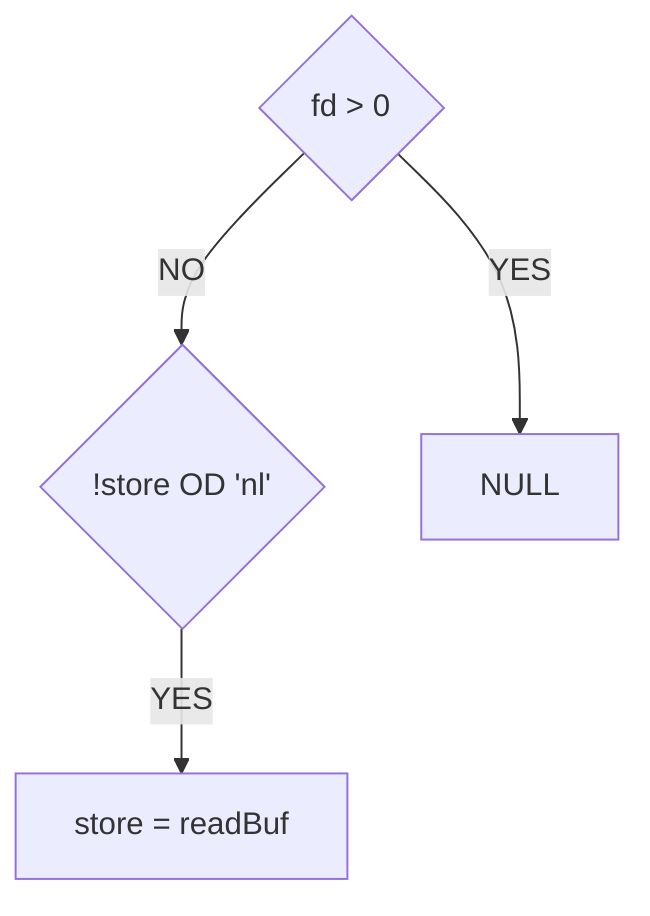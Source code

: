 graph TD
    A{fd > 0} -->|NO| B{!store OD 'nl'}
    A --> |YES|C[NULL]
    B --> |YES|D[store = readBuf]


    click D "Lerning.md"